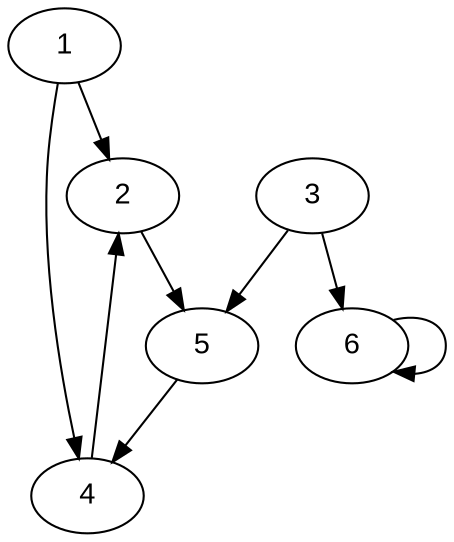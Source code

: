 digraph BST {
    node [fontname="Arial"];
    1 -> 2;
    1 -> 4;
    2 -> 5;
    4 -> 2;
    5 -> 4;
    3 -> 5;
    3 -> 6;
    6 -> 6;
}
